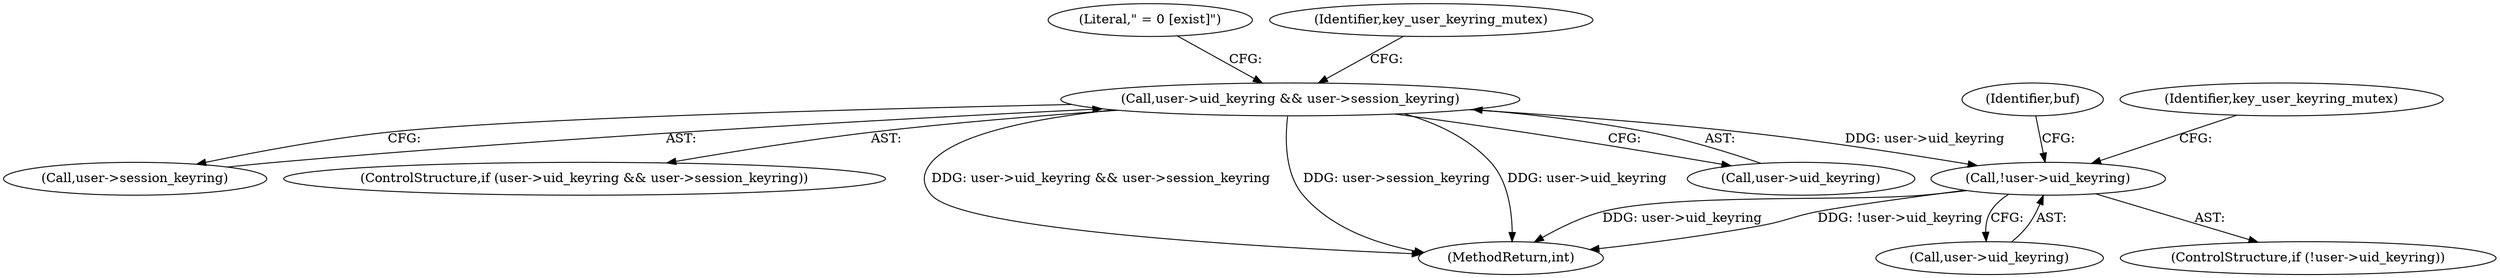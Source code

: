 digraph "0_linux_0da9dfdd2cd9889201bc6f6f43580c99165cd087@pointer" {
"1000163" [label="(Call,!user->uid_keyring)"];
"1000144" [label="(Call,user->uid_keyring && user->session_keyring)"];
"1000145" [label="(Call,user->uid_keyring)"];
"1000164" [label="(Call,user->uid_keyring)"];
"1000153" [label="(Literal,\" = 0 [exist]\")"];
"1000163" [label="(Call,!user->uid_keyring)"];
"1000169" [label="(Identifier,buf)"];
"1000162" [label="(ControlStructure,if (!user->uid_keyring))"];
"1000148" [label="(Call,user->session_keyring)"];
"1000143" [label="(ControlStructure,if (user->uid_keyring && user->session_keyring))"];
"1000144" [label="(Call,user->uid_keyring && user->session_keyring)"];
"1000158" [label="(Identifier,key_user_keyring_mutex)"];
"1000278" [label="(MethodReturn,int)"];
"1000258" [label="(Identifier,key_user_keyring_mutex)"];
"1000163" -> "1000162"  [label="AST: "];
"1000163" -> "1000164"  [label="CFG: "];
"1000164" -> "1000163"  [label="AST: "];
"1000169" -> "1000163"  [label="CFG: "];
"1000258" -> "1000163"  [label="CFG: "];
"1000163" -> "1000278"  [label="DDG: user->uid_keyring"];
"1000163" -> "1000278"  [label="DDG: !user->uid_keyring"];
"1000144" -> "1000163"  [label="DDG: user->uid_keyring"];
"1000144" -> "1000143"  [label="AST: "];
"1000144" -> "1000145"  [label="CFG: "];
"1000144" -> "1000148"  [label="CFG: "];
"1000145" -> "1000144"  [label="AST: "];
"1000148" -> "1000144"  [label="AST: "];
"1000153" -> "1000144"  [label="CFG: "];
"1000158" -> "1000144"  [label="CFG: "];
"1000144" -> "1000278"  [label="DDG: user->uid_keyring && user->session_keyring"];
"1000144" -> "1000278"  [label="DDG: user->session_keyring"];
"1000144" -> "1000278"  [label="DDG: user->uid_keyring"];
}
